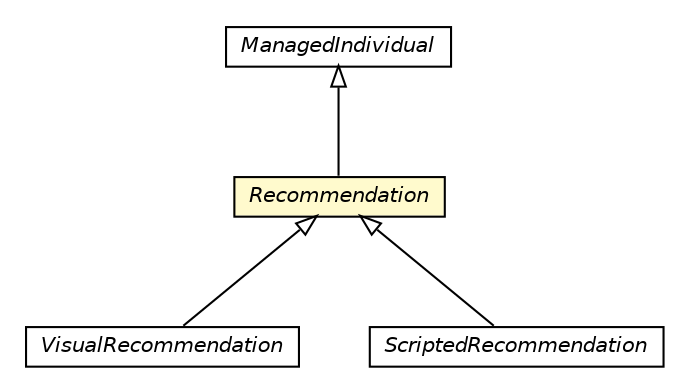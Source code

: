 #!/usr/local/bin/dot
#
# Class diagram 
# Generated by UMLGraph version R5_6-24-gf6e263 (http://www.umlgraph.org/)
#

digraph G {
	edge [fontname="Helvetica",fontsize=10,labelfontname="Helvetica",labelfontsize=10];
	node [fontname="Helvetica",fontsize=10,shape=plaintext];
	nodesep=0.25;
	ranksep=0.5;
	// org.universAAL.middleware.owl.ManagedIndividual
	c6588694 [label=<<table title="org.universAAL.middleware.owl.ManagedIndividual" border="0" cellborder="1" cellspacing="0" cellpadding="2" port="p" href="../../owl/ManagedIndividual.html">
		<tr><td><table border="0" cellspacing="0" cellpadding="1">
<tr><td align="center" balign="center"><font face="Helvetica-Oblique"> ManagedIndividual </font></td></tr>
		</table></td></tr>
		</table>>, URL="../../owl/ManagedIndividual.html", fontname="Helvetica", fontcolor="black", fontsize=10.0];
	// org.universAAL.middleware.ui.owl.Recommendation
	c6589062 [label=<<table title="org.universAAL.middleware.ui.owl.Recommendation" border="0" cellborder="1" cellspacing="0" cellpadding="2" port="p" bgcolor="lemonChiffon" href="./Recommendation.html">
		<tr><td><table border="0" cellspacing="0" cellpadding="1">
<tr><td align="center" balign="center"><font face="Helvetica-Oblique"> Recommendation </font></td></tr>
		</table></td></tr>
		</table>>, URL="./Recommendation.html", fontname="Helvetica", fontcolor="black", fontsize=10.0];
	// org.universAAL.ontology.recommendations.VisualRecommendation
	c6589657 [label=<<table title="org.universAAL.ontology.recommendations.VisualRecommendation" border="0" cellborder="1" cellspacing="0" cellpadding="2" port="p" href="../../../ontology/recommendations/VisualRecommendation.html">
		<tr><td><table border="0" cellspacing="0" cellpadding="1">
<tr><td align="center" balign="center"><font face="Helvetica-Oblique"> VisualRecommendation </font></td></tr>
		</table></td></tr>
		</table>>, URL="../../../ontology/recommendations/VisualRecommendation.html", fontname="Helvetica", fontcolor="black", fontsize=10.0];
	// org.universAAL.ontology.recommendations.ScriptedRecommendation
	c6589668 [label=<<table title="org.universAAL.ontology.recommendations.ScriptedRecommendation" border="0" cellborder="1" cellspacing="0" cellpadding="2" port="p" href="../../../ontology/recommendations/ScriptedRecommendation.html">
		<tr><td><table border="0" cellspacing="0" cellpadding="1">
<tr><td align="center" balign="center"><font face="Helvetica-Oblique"> ScriptedRecommendation </font></td></tr>
		</table></td></tr>
		</table>>, URL="../../../ontology/recommendations/ScriptedRecommendation.html", fontname="Helvetica", fontcolor="black", fontsize=10.0];
	//org.universAAL.middleware.ui.owl.Recommendation extends org.universAAL.middleware.owl.ManagedIndividual
	c6588694:p -> c6589062:p [dir=back,arrowtail=empty];
	//org.universAAL.ontology.recommendations.VisualRecommendation extends org.universAAL.middleware.ui.owl.Recommendation
	c6589062:p -> c6589657:p [dir=back,arrowtail=empty];
	//org.universAAL.ontology.recommendations.ScriptedRecommendation extends org.universAAL.middleware.ui.owl.Recommendation
	c6589062:p -> c6589668:p [dir=back,arrowtail=empty];
}

